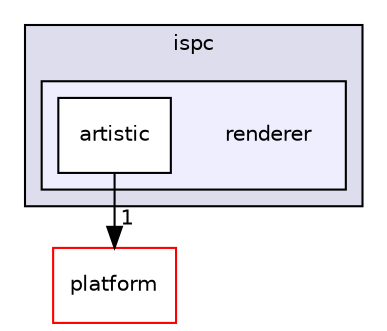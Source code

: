digraph "bioexplorer/backend/module/ispc/renderer" {
  compound=true
  node [ fontsize="10", fontname="Helvetica"];
  edge [ labelfontsize="10", labelfontname="Helvetica"];
  subgraph clusterdir_069a0991ae581133e923f6a2203994db {
    graph [ bgcolor="#ddddee", pencolor="black", label="ispc" fontname="Helvetica", fontsize="10", URL="dir_069a0991ae581133e923f6a2203994db.html"]
  subgraph clusterdir_86f0b4869ee09c874d23be5e71808b13 {
    graph [ bgcolor="#eeeeff", pencolor="black", label="" URL="dir_86f0b4869ee09c874d23be5e71808b13.html"];
    dir_86f0b4869ee09c874d23be5e71808b13 [shape=plaintext label="renderer"];
  dir_46d750f99bdad3940df2dcd775c4dbce [shape=box label="artistic" fillcolor="white" style="filled" URL="dir_46d750f99bdad3940df2dcd775c4dbce.html"];
  }
  }
  dir_c5a52a81292cf9a5167198f4f346d6d9 [shape=box label="platform" fillcolor="white" style="filled" color="red" URL="dir_c5a52a81292cf9a5167198f4f346d6d9.html"];
  dir_46d750f99bdad3940df2dcd775c4dbce->dir_c5a52a81292cf9a5167198f4f346d6d9 [headlabel="1", labeldistance=1.5 headhref="dir_000008_000059.html"];
}
